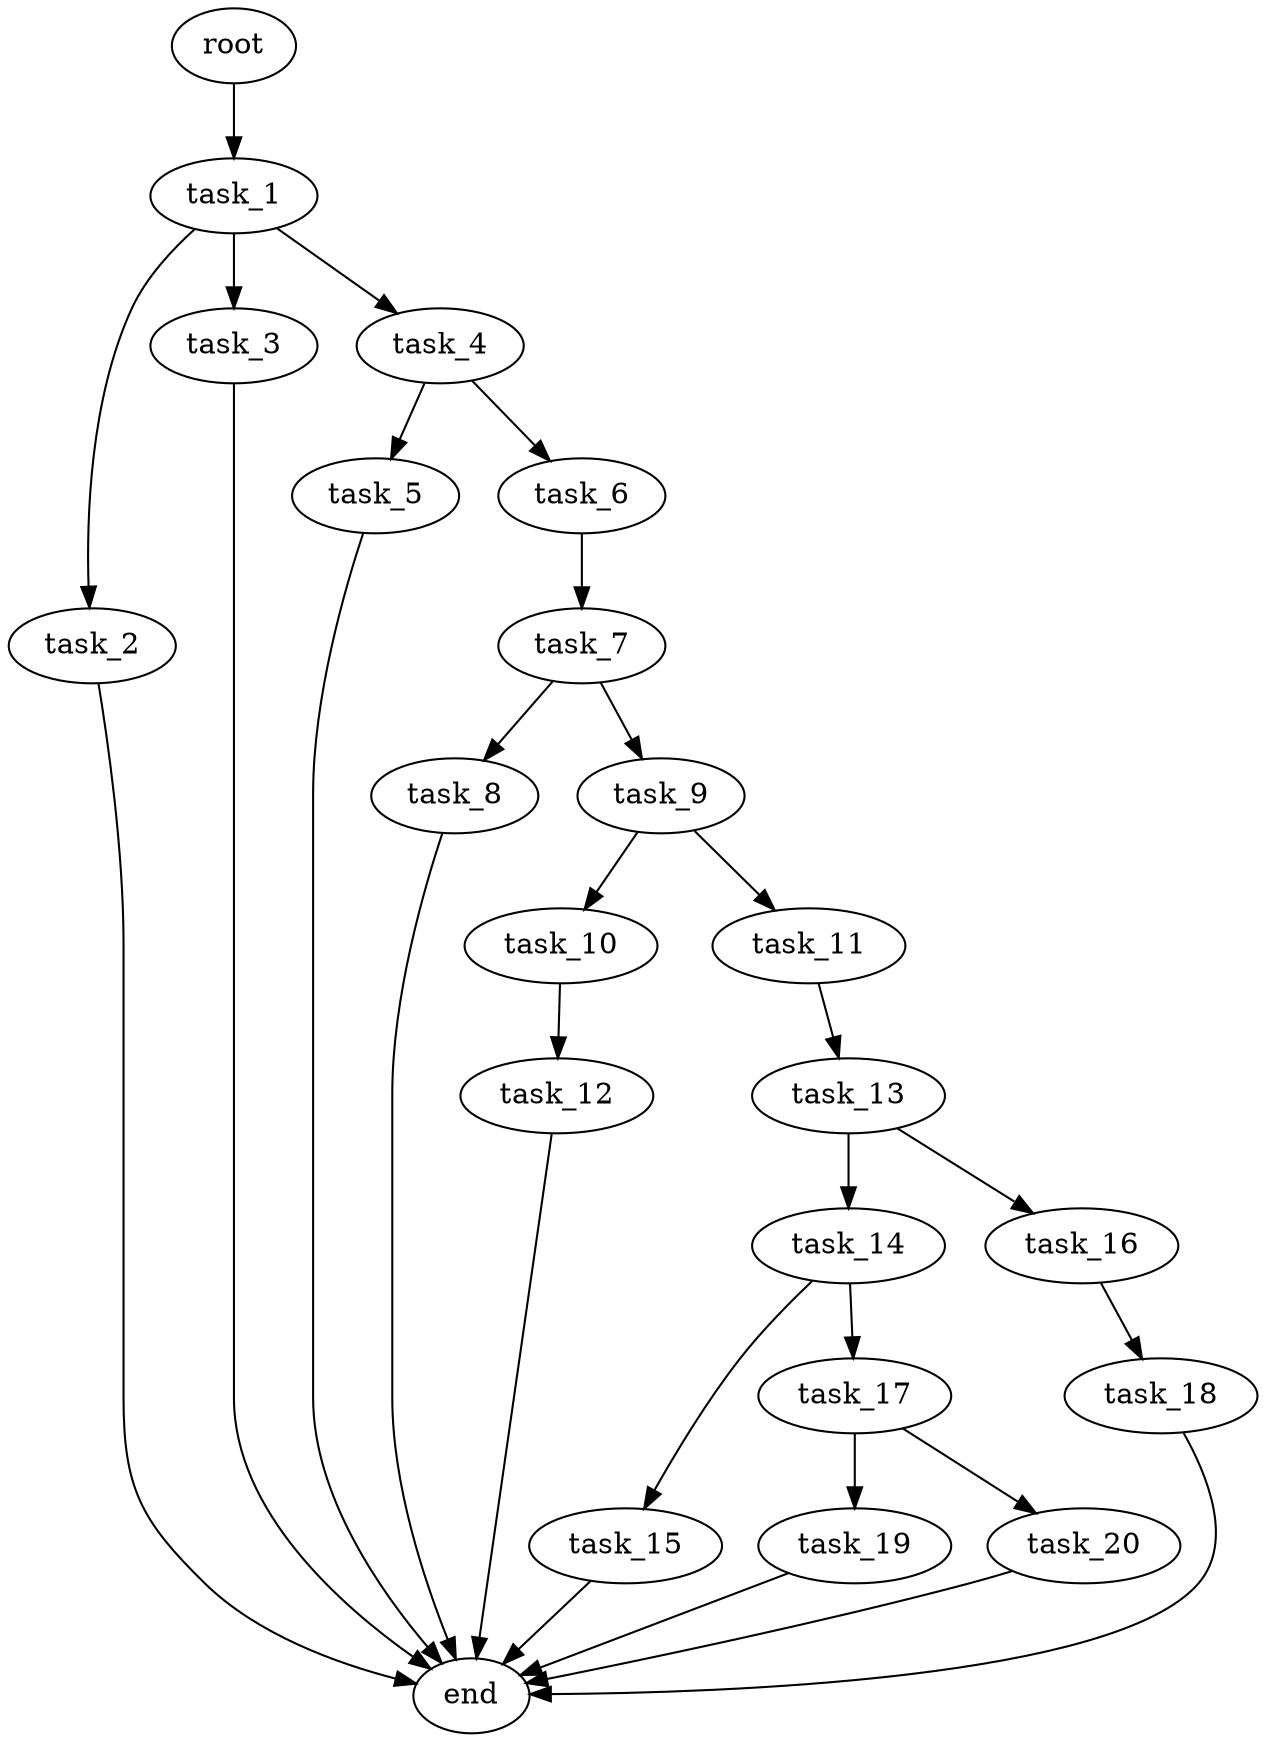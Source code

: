 digraph G {
  root [size="0.000000e+00"];
  task_1 [size="6.600526e+08"];
  task_2 [size="9.459650e+08"];
  task_3 [size="6.784115e+09"];
  task_4 [size="2.842186e+09"];
  task_5 [size="7.237613e+09"];
  task_6 [size="6.565984e+09"];
  task_7 [size="9.063521e+09"];
  task_8 [size="8.732923e+09"];
  task_9 [size="3.334287e+09"];
  task_10 [size="5.827812e+09"];
  task_11 [size="1.415142e+09"];
  task_12 [size="3.498858e+09"];
  task_13 [size="9.676997e+09"];
  task_14 [size="6.985101e+09"];
  task_15 [size="3.920188e+09"];
  task_16 [size="5.950817e+09"];
  task_17 [size="9.380084e+09"];
  task_18 [size="3.096509e+09"];
  task_19 [size="3.767416e+09"];
  task_20 [size="7.916828e+09"];
  end [size="0.000000e+00"];

  root -> task_1 [size="1.000000e-12"];
  task_1 -> task_2 [size="9.459650e+07"];
  task_1 -> task_3 [size="6.784115e+08"];
  task_1 -> task_4 [size="2.842186e+08"];
  task_2 -> end [size="1.000000e-12"];
  task_3 -> end [size="1.000000e-12"];
  task_4 -> task_5 [size="7.237613e+08"];
  task_4 -> task_6 [size="6.565984e+08"];
  task_5 -> end [size="1.000000e-12"];
  task_6 -> task_7 [size="9.063521e+08"];
  task_7 -> task_8 [size="8.732923e+08"];
  task_7 -> task_9 [size="3.334287e+08"];
  task_8 -> end [size="1.000000e-12"];
  task_9 -> task_10 [size="5.827812e+08"];
  task_9 -> task_11 [size="1.415142e+08"];
  task_10 -> task_12 [size="3.498858e+08"];
  task_11 -> task_13 [size="9.676997e+08"];
  task_12 -> end [size="1.000000e-12"];
  task_13 -> task_14 [size="6.985101e+08"];
  task_13 -> task_16 [size="5.950817e+08"];
  task_14 -> task_15 [size="3.920188e+08"];
  task_14 -> task_17 [size="9.380084e+08"];
  task_15 -> end [size="1.000000e-12"];
  task_16 -> task_18 [size="3.096509e+08"];
  task_17 -> task_19 [size="3.767416e+08"];
  task_17 -> task_20 [size="7.916828e+08"];
  task_18 -> end [size="1.000000e-12"];
  task_19 -> end [size="1.000000e-12"];
  task_20 -> end [size="1.000000e-12"];
}
